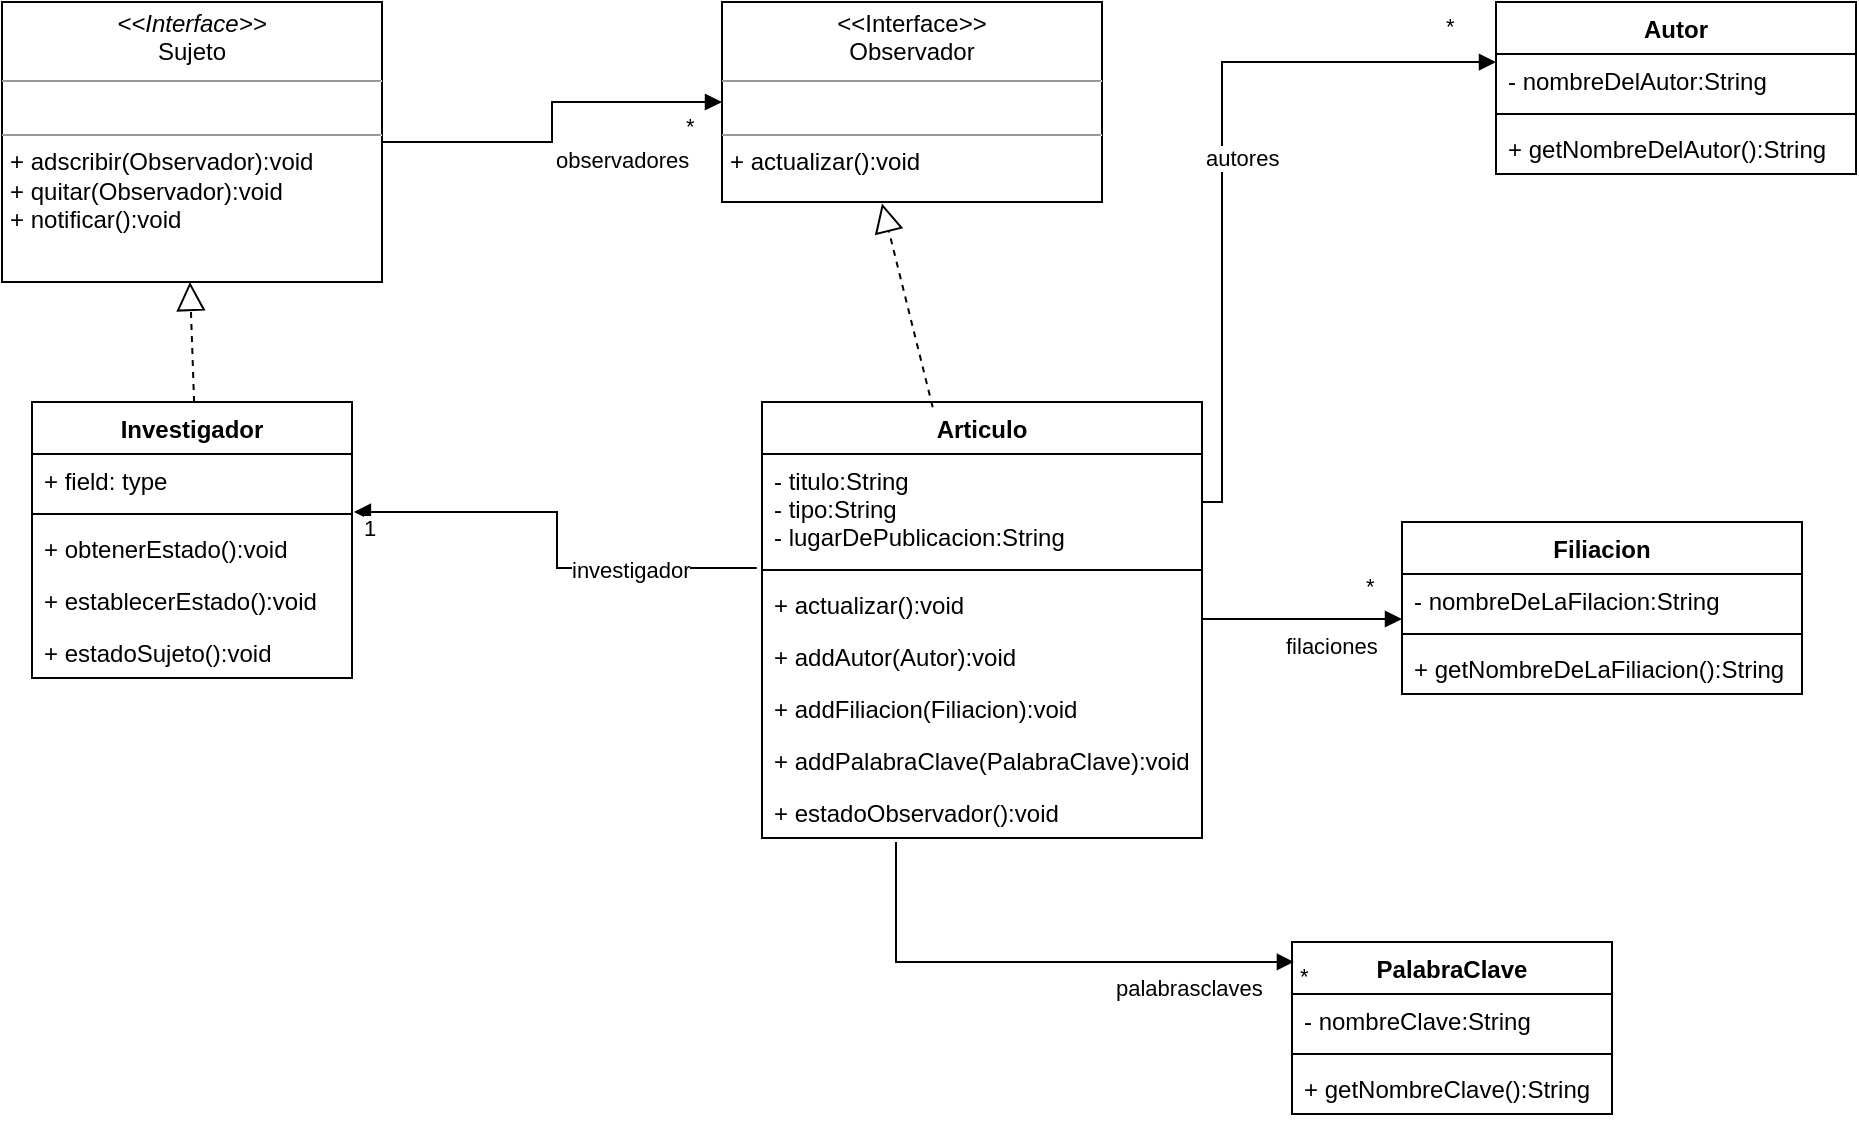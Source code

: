<mxfile version="20.5.1" type="github">
  <diagram id="C5RBs43oDa-KdzZeNtuy" name="Page-1">
    <mxGraphModel dx="868" dy="450" grid="1" gridSize="10" guides="1" tooltips="1" connect="1" arrows="1" fold="1" page="1" pageScale="1" pageWidth="827" pageHeight="1169" math="0" shadow="0">
      <root>
        <mxCell id="WIyWlLk6GJQsqaUBKTNV-0" />
        <mxCell id="WIyWlLk6GJQsqaUBKTNV-1" parent="WIyWlLk6GJQsqaUBKTNV-0" />
        <mxCell id="X21HdPi5UFmqi_G0laHA-0" value="&lt;p style=&quot;margin:0px;margin-top:4px;text-align:center;&quot;&gt;&lt;i&gt;&amp;lt;&amp;lt;Interface&amp;gt;&amp;gt;&lt;/i&gt;&lt;br&gt;Sujeto&lt;/p&gt;&lt;hr size=&quot;1&quot;&gt;&lt;p style=&quot;margin:0px;margin-left:4px;&quot;&gt;&lt;br&gt;&lt;/p&gt;&lt;hr size=&quot;1&quot;&gt;&lt;p style=&quot;margin:0px;margin-left:4px;&quot;&gt;+ adscribir(Observador):void&lt;/p&gt;&lt;p style=&quot;margin:0px;margin-left:4px;&quot;&gt;+ quitar(Observador):void&lt;/p&gt;&lt;p style=&quot;margin:0px;margin-left:4px;&quot;&gt;+ notificar():void&lt;/p&gt;" style="verticalAlign=top;align=left;overflow=fill;fontSize=12;fontFamily=Helvetica;html=1;" parent="WIyWlLk6GJQsqaUBKTNV-1" vertex="1">
          <mxGeometry x="80" y="160" width="190" height="140" as="geometry" />
        </mxCell>
        <mxCell id="X21HdPi5UFmqi_G0laHA-1" value="&lt;p style=&quot;margin:0px;margin-top:4px;text-align:center;&quot;&gt;&amp;lt;&amp;lt;Interface&amp;gt;&amp;gt;&lt;br&gt;Observador&lt;/p&gt;&lt;hr size=&quot;1&quot;&gt;&lt;p style=&quot;margin:0px;margin-left:4px;&quot;&gt;&lt;br&gt;&lt;/p&gt;&lt;hr size=&quot;1&quot;&gt;&lt;p style=&quot;margin:0px;margin-left:4px;&quot;&gt;+ actualizar():void&lt;/p&gt;" style="verticalAlign=top;align=left;overflow=fill;fontSize=12;fontFamily=Helvetica;html=1;" parent="WIyWlLk6GJQsqaUBKTNV-1" vertex="1">
          <mxGeometry x="440" y="160" width="190" height="100" as="geometry" />
        </mxCell>
        <mxCell id="X21HdPi5UFmqi_G0laHA-2" value="observadores" style="endArrow=block;endFill=1;html=1;edgeStyle=orthogonalEdgeStyle;align=left;verticalAlign=top;rounded=0;entryX=0;entryY=0.5;entryDx=0;entryDy=0;exitX=1;exitY=0.5;exitDx=0;exitDy=0;" parent="WIyWlLk6GJQsqaUBKTNV-1" source="X21HdPi5UFmqi_G0laHA-0" target="X21HdPi5UFmqi_G0laHA-1" edge="1">
          <mxGeometry x="-0.059" relative="1" as="geometry">
            <mxPoint x="290" y="229.5" as="sourcePoint" />
            <mxPoint x="450" y="229.5" as="targetPoint" />
            <mxPoint as="offset" />
          </mxGeometry>
        </mxCell>
        <mxCell id="X21HdPi5UFmqi_G0laHA-3" value="*" style="edgeLabel;resizable=0;html=1;align=left;verticalAlign=bottom;" parent="X21HdPi5UFmqi_G0laHA-2" connectable="0" vertex="1">
          <mxGeometry x="-1" relative="1" as="geometry">
            <mxPoint x="150" as="offset" />
          </mxGeometry>
        </mxCell>
        <mxCell id="X21HdPi5UFmqi_G0laHA-4" value="Articulo" style="swimlane;fontStyle=1;align=center;verticalAlign=top;childLayout=stackLayout;horizontal=1;startSize=26;horizontalStack=0;resizeParent=1;resizeParentMax=0;resizeLast=0;collapsible=1;marginBottom=0;" parent="WIyWlLk6GJQsqaUBKTNV-1" vertex="1">
          <mxGeometry x="460" y="360" width="220" height="218" as="geometry" />
        </mxCell>
        <mxCell id="X21HdPi5UFmqi_G0laHA-5" value="- titulo:String&#xa;- tipo:String&#xa;- lugarDePublicacion:String&#xa;" style="text;strokeColor=none;fillColor=none;align=left;verticalAlign=top;spacingLeft=4;spacingRight=4;overflow=hidden;rotatable=0;points=[[0,0.5],[1,0.5]];portConstraint=eastwest;" parent="X21HdPi5UFmqi_G0laHA-4" vertex="1">
          <mxGeometry y="26" width="220" height="54" as="geometry" />
        </mxCell>
        <mxCell id="X21HdPi5UFmqi_G0laHA-6" value="" style="line;strokeWidth=1;fillColor=none;align=left;verticalAlign=middle;spacingTop=-1;spacingLeft=3;spacingRight=3;rotatable=0;labelPosition=right;points=[];portConstraint=eastwest;strokeColor=inherit;" parent="X21HdPi5UFmqi_G0laHA-4" vertex="1">
          <mxGeometry y="80" width="220" height="8" as="geometry" />
        </mxCell>
        <mxCell id="X21HdPi5UFmqi_G0laHA-7" value="+ actualizar():void" style="text;strokeColor=none;fillColor=none;align=left;verticalAlign=top;spacingLeft=4;spacingRight=4;overflow=hidden;rotatable=0;points=[[0,0.5],[1,0.5]];portConstraint=eastwest;" parent="X21HdPi5UFmqi_G0laHA-4" vertex="1">
          <mxGeometry y="88" width="220" height="26" as="geometry" />
        </mxCell>
        <mxCell id="Lb1tUKkF0miz4bz0d-MX-0" value="+ addAutor(Autor):void" style="text;strokeColor=none;fillColor=none;align=left;verticalAlign=top;spacingLeft=4;spacingRight=4;overflow=hidden;rotatable=0;points=[[0,0.5],[1,0.5]];portConstraint=eastwest;" parent="X21HdPi5UFmqi_G0laHA-4" vertex="1">
          <mxGeometry y="114" width="220" height="26" as="geometry" />
        </mxCell>
        <mxCell id="Lb1tUKkF0miz4bz0d-MX-1" value="+ addFiliacion(Filiacion):void" style="text;strokeColor=none;fillColor=none;align=left;verticalAlign=top;spacingLeft=4;spacingRight=4;overflow=hidden;rotatable=0;points=[[0,0.5],[1,0.5]];portConstraint=eastwest;" parent="X21HdPi5UFmqi_G0laHA-4" vertex="1">
          <mxGeometry y="140" width="220" height="26" as="geometry" />
        </mxCell>
        <mxCell id="Lb1tUKkF0miz4bz0d-MX-2" value="+ addPalabraClave(PalabraClave):void" style="text;strokeColor=none;fillColor=none;align=left;verticalAlign=top;spacingLeft=4;spacingRight=4;overflow=hidden;rotatable=0;points=[[0,0.5],[1,0.5]];portConstraint=eastwest;" parent="X21HdPi5UFmqi_G0laHA-4" vertex="1">
          <mxGeometry y="166" width="220" height="26" as="geometry" />
        </mxCell>
        <mxCell id="Lb1tUKkF0miz4bz0d-MX-3" value="+ estadoObservador():void" style="text;strokeColor=none;fillColor=none;align=left;verticalAlign=top;spacingLeft=4;spacingRight=4;overflow=hidden;rotatable=0;points=[[0,0.5],[1,0.5]];portConstraint=eastwest;" parent="X21HdPi5UFmqi_G0laHA-4" vertex="1">
          <mxGeometry y="192" width="220" height="26" as="geometry" />
        </mxCell>
        <mxCell id="X21HdPi5UFmqi_G0laHA-8" value="" style="endArrow=block;dashed=1;endFill=0;endSize=12;html=1;rounded=0;entryX=0.421;entryY=1.007;entryDx=0;entryDy=0;entryPerimeter=0;exitX=0.388;exitY=0.012;exitDx=0;exitDy=0;exitPerimeter=0;" parent="WIyWlLk6GJQsqaUBKTNV-1" source="X21HdPi5UFmqi_G0laHA-4" target="X21HdPi5UFmqi_G0laHA-1" edge="1">
          <mxGeometry width="160" relative="1" as="geometry">
            <mxPoint x="535" y="350" as="sourcePoint" />
            <mxPoint x="490" y="380" as="targetPoint" />
            <Array as="points" />
          </mxGeometry>
        </mxCell>
        <mxCell id="X21HdPi5UFmqi_G0laHA-9" value="Investigador" style="swimlane;fontStyle=1;align=center;verticalAlign=top;childLayout=stackLayout;horizontal=1;startSize=26;horizontalStack=0;resizeParent=1;resizeParentMax=0;resizeLast=0;collapsible=1;marginBottom=0;" parent="WIyWlLk6GJQsqaUBKTNV-1" vertex="1">
          <mxGeometry x="95" y="360" width="160" height="138" as="geometry" />
        </mxCell>
        <mxCell id="X21HdPi5UFmqi_G0laHA-10" value="+ field: type" style="text;strokeColor=none;fillColor=none;align=left;verticalAlign=top;spacingLeft=4;spacingRight=4;overflow=hidden;rotatable=0;points=[[0,0.5],[1,0.5]];portConstraint=eastwest;" parent="X21HdPi5UFmqi_G0laHA-9" vertex="1">
          <mxGeometry y="26" width="160" height="26" as="geometry" />
        </mxCell>
        <mxCell id="X21HdPi5UFmqi_G0laHA-11" value="" style="line;strokeWidth=1;fillColor=none;align=left;verticalAlign=middle;spacingTop=-1;spacingLeft=3;spacingRight=3;rotatable=0;labelPosition=right;points=[];portConstraint=eastwest;strokeColor=inherit;" parent="X21HdPi5UFmqi_G0laHA-9" vertex="1">
          <mxGeometry y="52" width="160" height="8" as="geometry" />
        </mxCell>
        <mxCell id="X21HdPi5UFmqi_G0laHA-12" value="+ obtenerEstado():void" style="text;strokeColor=none;fillColor=none;align=left;verticalAlign=top;spacingLeft=4;spacingRight=4;overflow=hidden;rotatable=0;points=[[0,0.5],[1,0.5]];portConstraint=eastwest;" parent="X21HdPi5UFmqi_G0laHA-9" vertex="1">
          <mxGeometry y="60" width="160" height="26" as="geometry" />
        </mxCell>
        <mxCell id="Lb1tUKkF0miz4bz0d-MX-4" value="+ establecerEstado():void" style="text;strokeColor=none;fillColor=none;align=left;verticalAlign=top;spacingLeft=4;spacingRight=4;overflow=hidden;rotatable=0;points=[[0,0.5],[1,0.5]];portConstraint=eastwest;" parent="X21HdPi5UFmqi_G0laHA-9" vertex="1">
          <mxGeometry y="86" width="160" height="26" as="geometry" />
        </mxCell>
        <mxCell id="Lb1tUKkF0miz4bz0d-MX-5" value="+ estadoSujeto():void" style="text;strokeColor=none;fillColor=none;align=left;verticalAlign=top;spacingLeft=4;spacingRight=4;overflow=hidden;rotatable=0;points=[[0,0.5],[1,0.5]];portConstraint=eastwest;" parent="X21HdPi5UFmqi_G0laHA-9" vertex="1">
          <mxGeometry y="112" width="160" height="26" as="geometry" />
        </mxCell>
        <mxCell id="X21HdPi5UFmqi_G0laHA-14" value="" style="endArrow=block;dashed=1;endFill=0;endSize=12;html=1;rounded=0;entryX=0.421;entryY=1.007;entryDx=0;entryDy=0;entryPerimeter=0;exitX=0.388;exitY=0.012;exitDx=0;exitDy=0;exitPerimeter=0;" parent="WIyWlLk6GJQsqaUBKTNV-1" edge="1">
          <mxGeometry width="160" relative="1" as="geometry">
            <mxPoint x="176.05" y="360.002" as="sourcePoint" />
            <mxPoint x="173.96" y="299.95" as="targetPoint" />
            <Array as="points" />
          </mxGeometry>
        </mxCell>
        <mxCell id="X21HdPi5UFmqi_G0laHA-15" value="investigador" style="endArrow=block;endFill=1;html=1;edgeStyle=orthogonalEdgeStyle;align=left;verticalAlign=top;rounded=0;entryX=1.006;entryY=1.115;entryDx=0;entryDy=0;entryPerimeter=0;exitX=-0.012;exitY=-0.192;exitDx=0;exitDy=0;exitPerimeter=0;" parent="WIyWlLk6GJQsqaUBKTNV-1" source="X21HdPi5UFmqi_G0laHA-7" target="X21HdPi5UFmqi_G0laHA-10" edge="1">
          <mxGeometry x="-0.029" y="-5" relative="1" as="geometry">
            <mxPoint x="450" y="480" as="sourcePoint" />
            <mxPoint x="300" y="460" as="targetPoint" />
            <Array as="points" />
            <mxPoint as="offset" />
          </mxGeometry>
        </mxCell>
        <mxCell id="X21HdPi5UFmqi_G0laHA-16" value="1" style="edgeLabel;resizable=0;html=1;align=left;verticalAlign=bottom;" parent="X21HdPi5UFmqi_G0laHA-15" connectable="0" vertex="1">
          <mxGeometry x="-1" relative="1" as="geometry">
            <mxPoint x="-198" y="-12" as="offset" />
          </mxGeometry>
        </mxCell>
        <mxCell id="X21HdPi5UFmqi_G0laHA-18" value="Autor" style="swimlane;fontStyle=1;align=center;verticalAlign=top;childLayout=stackLayout;horizontal=1;startSize=26;horizontalStack=0;resizeParent=1;resizeParentMax=0;resizeLast=0;collapsible=1;marginBottom=0;" parent="WIyWlLk6GJQsqaUBKTNV-1" vertex="1">
          <mxGeometry x="827" y="160" width="180" height="86" as="geometry" />
        </mxCell>
        <mxCell id="X21HdPi5UFmqi_G0laHA-19" value="- nombreDelAutor:String&#xa;" style="text;strokeColor=none;fillColor=none;align=left;verticalAlign=top;spacingLeft=4;spacingRight=4;overflow=hidden;rotatable=0;points=[[0,0.5],[1,0.5]];portConstraint=eastwest;" parent="X21HdPi5UFmqi_G0laHA-18" vertex="1">
          <mxGeometry y="26" width="180" height="26" as="geometry" />
        </mxCell>
        <mxCell id="X21HdPi5UFmqi_G0laHA-20" value="" style="line;strokeWidth=1;fillColor=none;align=left;verticalAlign=middle;spacingTop=-1;spacingLeft=3;spacingRight=3;rotatable=0;labelPosition=right;points=[];portConstraint=eastwest;strokeColor=inherit;" parent="X21HdPi5UFmqi_G0laHA-18" vertex="1">
          <mxGeometry y="52" width="180" height="8" as="geometry" />
        </mxCell>
        <mxCell id="X21HdPi5UFmqi_G0laHA-21" value="+ getNombreDelAutor():String" style="text;strokeColor=none;fillColor=none;align=left;verticalAlign=top;spacingLeft=4;spacingRight=4;overflow=hidden;rotatable=0;points=[[0,0.5],[1,0.5]];portConstraint=eastwest;" parent="X21HdPi5UFmqi_G0laHA-18" vertex="1">
          <mxGeometry y="60" width="180" height="26" as="geometry" />
        </mxCell>
        <mxCell id="X21HdPi5UFmqi_G0laHA-22" value="autores" style="endArrow=block;endFill=1;html=1;edgeStyle=orthogonalEdgeStyle;align=left;verticalAlign=top;rounded=0;entryX=0;entryY=0.154;entryDx=0;entryDy=0;entryPerimeter=0;" parent="WIyWlLk6GJQsqaUBKTNV-1" target="X21HdPi5UFmqi_G0laHA-19" edge="1">
          <mxGeometry x="0.062" y="10" relative="1" as="geometry">
            <mxPoint x="680" y="410" as="sourcePoint" />
            <mxPoint x="680" y="190" as="targetPoint" />
            <Array as="points">
              <mxPoint x="690" y="410" />
              <mxPoint x="690" y="190" />
            </Array>
            <mxPoint as="offset" />
          </mxGeometry>
        </mxCell>
        <mxCell id="X21HdPi5UFmqi_G0laHA-23" value="*" style="edgeLabel;resizable=0;html=1;align=left;verticalAlign=bottom;" parent="X21HdPi5UFmqi_G0laHA-22" connectable="0" vertex="1">
          <mxGeometry x="-1" relative="1" as="geometry">
            <mxPoint x="120" y="-230" as="offset" />
          </mxGeometry>
        </mxCell>
        <mxCell id="X21HdPi5UFmqi_G0laHA-24" value="Filiacion" style="swimlane;fontStyle=1;align=center;verticalAlign=top;childLayout=stackLayout;horizontal=1;startSize=26;horizontalStack=0;resizeParent=1;resizeParentMax=0;resizeLast=0;collapsible=1;marginBottom=0;" parent="WIyWlLk6GJQsqaUBKTNV-1" vertex="1">
          <mxGeometry x="780" y="420" width="200" height="86" as="geometry" />
        </mxCell>
        <mxCell id="X21HdPi5UFmqi_G0laHA-25" value="- nombreDeLaFilacion:String" style="text;strokeColor=none;fillColor=none;align=left;verticalAlign=top;spacingLeft=4;spacingRight=4;overflow=hidden;rotatable=0;points=[[0,0.5],[1,0.5]];portConstraint=eastwest;" parent="X21HdPi5UFmqi_G0laHA-24" vertex="1">
          <mxGeometry y="26" width="200" height="26" as="geometry" />
        </mxCell>
        <mxCell id="X21HdPi5UFmqi_G0laHA-26" value="" style="line;strokeWidth=1;fillColor=none;align=left;verticalAlign=middle;spacingTop=-1;spacingLeft=3;spacingRight=3;rotatable=0;labelPosition=right;points=[];portConstraint=eastwest;strokeColor=inherit;" parent="X21HdPi5UFmqi_G0laHA-24" vertex="1">
          <mxGeometry y="52" width="200" height="8" as="geometry" />
        </mxCell>
        <mxCell id="X21HdPi5UFmqi_G0laHA-27" value="+ getNombreDeLaFiliacion():String" style="text;strokeColor=none;fillColor=none;align=left;verticalAlign=top;spacingLeft=4;spacingRight=4;overflow=hidden;rotatable=0;points=[[0,0.5],[1,0.5]];portConstraint=eastwest;" parent="X21HdPi5UFmqi_G0laHA-24" vertex="1">
          <mxGeometry y="60" width="200" height="26" as="geometry" />
        </mxCell>
        <mxCell id="X21HdPi5UFmqi_G0laHA-28" value="filaciones" style="endArrow=block;endFill=1;html=1;edgeStyle=orthogonalEdgeStyle;align=left;verticalAlign=top;rounded=0;" parent="WIyWlLk6GJQsqaUBKTNV-1" edge="1">
          <mxGeometry x="-0.2" relative="1" as="geometry">
            <mxPoint x="680" y="468.5" as="sourcePoint" />
            <mxPoint x="780" y="468.5" as="targetPoint" />
            <Array as="points">
              <mxPoint x="740" y="468.5" />
              <mxPoint x="740" y="468.5" />
            </Array>
            <mxPoint as="offset" />
          </mxGeometry>
        </mxCell>
        <mxCell id="X21HdPi5UFmqi_G0laHA-29" value="*" style="edgeLabel;resizable=0;html=1;align=left;verticalAlign=bottom;" parent="X21HdPi5UFmqi_G0laHA-28" connectable="0" vertex="1">
          <mxGeometry x="-1" relative="1" as="geometry">
            <mxPoint x="80" y="-8" as="offset" />
          </mxGeometry>
        </mxCell>
        <mxCell id="X21HdPi5UFmqi_G0laHA-31" value="PalabraClave" style="swimlane;fontStyle=1;align=center;verticalAlign=top;childLayout=stackLayout;horizontal=1;startSize=26;horizontalStack=0;resizeParent=1;resizeParentMax=0;resizeLast=0;collapsible=1;marginBottom=0;" parent="WIyWlLk6GJQsqaUBKTNV-1" vertex="1">
          <mxGeometry x="725" y="630" width="160" height="86" as="geometry" />
        </mxCell>
        <mxCell id="X21HdPi5UFmqi_G0laHA-32" value="- nombreClave:String" style="text;strokeColor=none;fillColor=none;align=left;verticalAlign=top;spacingLeft=4;spacingRight=4;overflow=hidden;rotatable=0;points=[[0,0.5],[1,0.5]];portConstraint=eastwest;" parent="X21HdPi5UFmqi_G0laHA-31" vertex="1">
          <mxGeometry y="26" width="160" height="26" as="geometry" />
        </mxCell>
        <mxCell id="X21HdPi5UFmqi_G0laHA-33" value="" style="line;strokeWidth=1;fillColor=none;align=left;verticalAlign=middle;spacingTop=-1;spacingLeft=3;spacingRight=3;rotatable=0;labelPosition=right;points=[];portConstraint=eastwest;strokeColor=inherit;" parent="X21HdPi5UFmqi_G0laHA-31" vertex="1">
          <mxGeometry y="52" width="160" height="8" as="geometry" />
        </mxCell>
        <mxCell id="X21HdPi5UFmqi_G0laHA-34" value="+ getNombreClave():String" style="text;strokeColor=none;fillColor=none;align=left;verticalAlign=top;spacingLeft=4;spacingRight=4;overflow=hidden;rotatable=0;points=[[0,0.5],[1,0.5]];portConstraint=eastwest;" parent="X21HdPi5UFmqi_G0laHA-31" vertex="1">
          <mxGeometry y="60" width="160" height="26" as="geometry" />
        </mxCell>
        <mxCell id="X21HdPi5UFmqi_G0laHA-35" value="palabrasclaves" style="endArrow=block;endFill=1;html=1;edgeStyle=orthogonalEdgeStyle;align=left;verticalAlign=top;rounded=0;entryX=0.006;entryY=0.116;entryDx=0;entryDy=0;entryPerimeter=0;" parent="WIyWlLk6GJQsqaUBKTNV-1" target="X21HdPi5UFmqi_G0laHA-31" edge="1">
          <mxGeometry x="0.296" relative="1" as="geometry">
            <mxPoint x="527" y="580" as="sourcePoint" />
            <mxPoint x="695" y="602.5" as="targetPoint" />
            <Array as="points">
              <mxPoint x="527" y="640" />
            </Array>
            <mxPoint as="offset" />
          </mxGeometry>
        </mxCell>
        <mxCell id="X21HdPi5UFmqi_G0laHA-36" value="*" style="edgeLabel;resizable=0;html=1;align=left;verticalAlign=bottom;" parent="X21HdPi5UFmqi_G0laHA-35" connectable="0" vertex="1">
          <mxGeometry x="-1" relative="1" as="geometry">
            <mxPoint x="200" y="75" as="offset" />
          </mxGeometry>
        </mxCell>
      </root>
    </mxGraphModel>
  </diagram>
</mxfile>
